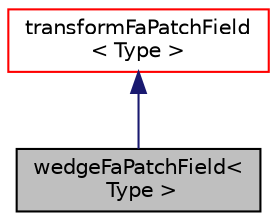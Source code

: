 digraph "wedgeFaPatchField&lt; Type &gt;"
{
  bgcolor="transparent";
  edge [fontname="Helvetica",fontsize="10",labelfontname="Helvetica",labelfontsize="10"];
  node [fontname="Helvetica",fontsize="10",shape=record];
  Node1 [label="wedgeFaPatchField\<\l Type \>",height=0.2,width=0.4,color="black", fillcolor="grey75", style="filled" fontcolor="black"];
  Node2 -> Node1 [dir="back",color="midnightblue",fontsize="10",style="solid",fontname="Helvetica"];
  Node2 [label="transformFaPatchField\l\< Type \>",height=0.2,width=0.4,color="red",URL="$classFoam_1_1transformFaPatchField.html",tooltip="Author Zeljko Tukovic, FMENA Hrvoje Jasak, Wikki Ltd. "];
}
